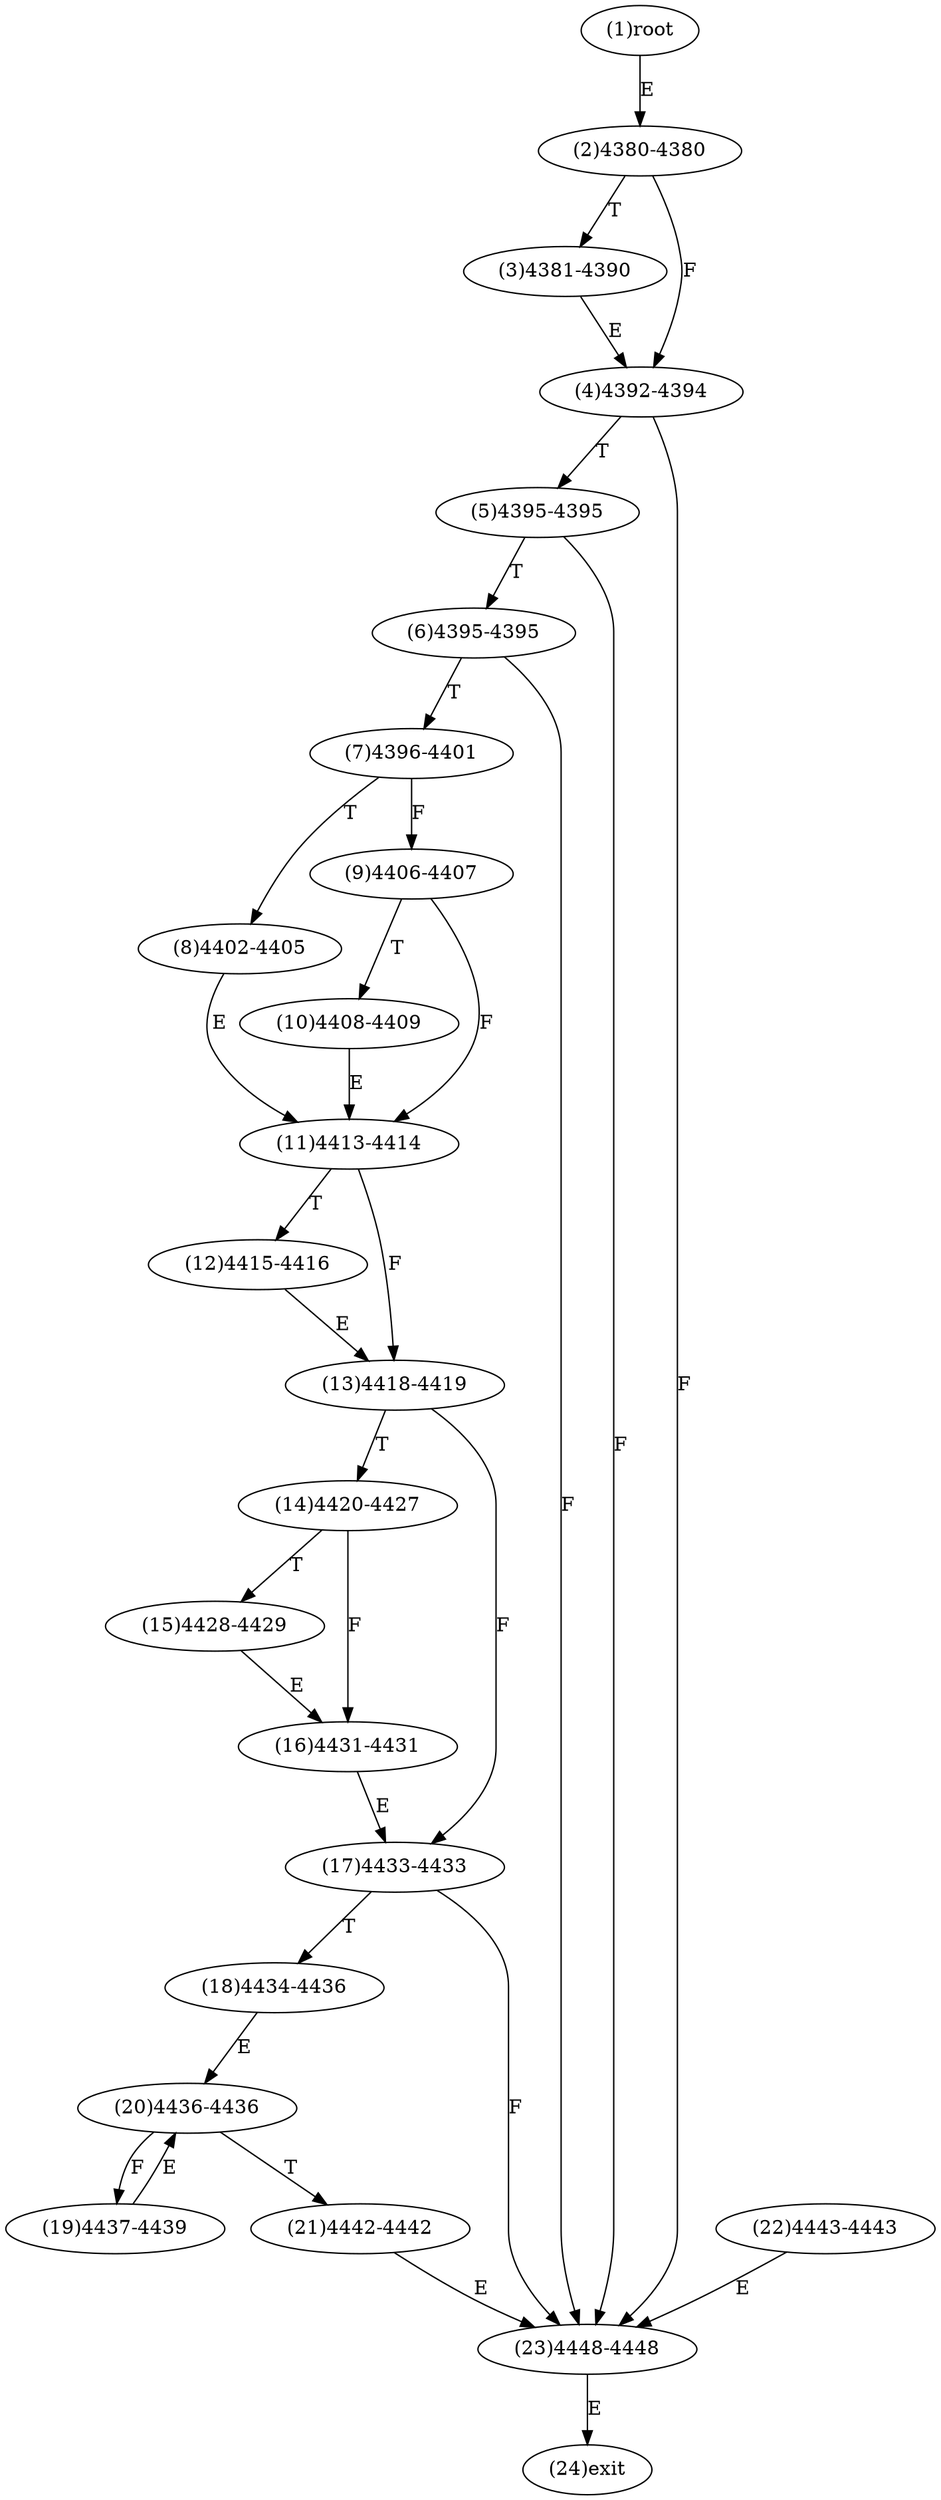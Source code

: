 digraph "" { 
1[ label="(1)root"];
2[ label="(2)4380-4380"];
3[ label="(3)4381-4390"];
4[ label="(4)4392-4394"];
5[ label="(5)4395-4395"];
6[ label="(6)4395-4395"];
7[ label="(7)4396-4401"];
8[ label="(8)4402-4405"];
9[ label="(9)4406-4407"];
10[ label="(10)4408-4409"];
11[ label="(11)4413-4414"];
12[ label="(12)4415-4416"];
13[ label="(13)4418-4419"];
14[ label="(14)4420-4427"];
15[ label="(15)4428-4429"];
17[ label="(17)4433-4433"];
16[ label="(16)4431-4431"];
19[ label="(19)4437-4439"];
18[ label="(18)4434-4436"];
21[ label="(21)4442-4442"];
20[ label="(20)4436-4436"];
23[ label="(23)4448-4448"];
22[ label="(22)4443-4443"];
24[ label="(24)exit"];
1->2[ label="E"];
2->4[ label="F"];
2->3[ label="T"];
3->4[ label="E"];
4->23[ label="F"];
4->5[ label="T"];
5->23[ label="F"];
5->6[ label="T"];
6->23[ label="F"];
6->7[ label="T"];
7->9[ label="F"];
7->8[ label="T"];
8->11[ label="E"];
9->11[ label="F"];
9->10[ label="T"];
10->11[ label="E"];
11->13[ label="F"];
11->12[ label="T"];
12->13[ label="E"];
13->17[ label="F"];
13->14[ label="T"];
14->16[ label="F"];
14->15[ label="T"];
15->16[ label="E"];
16->17[ label="E"];
17->23[ label="F"];
17->18[ label="T"];
18->20[ label="E"];
19->20[ label="E"];
20->19[ label="F"];
20->21[ label="T"];
21->23[ label="E"];
22->23[ label="E"];
23->24[ label="E"];
}